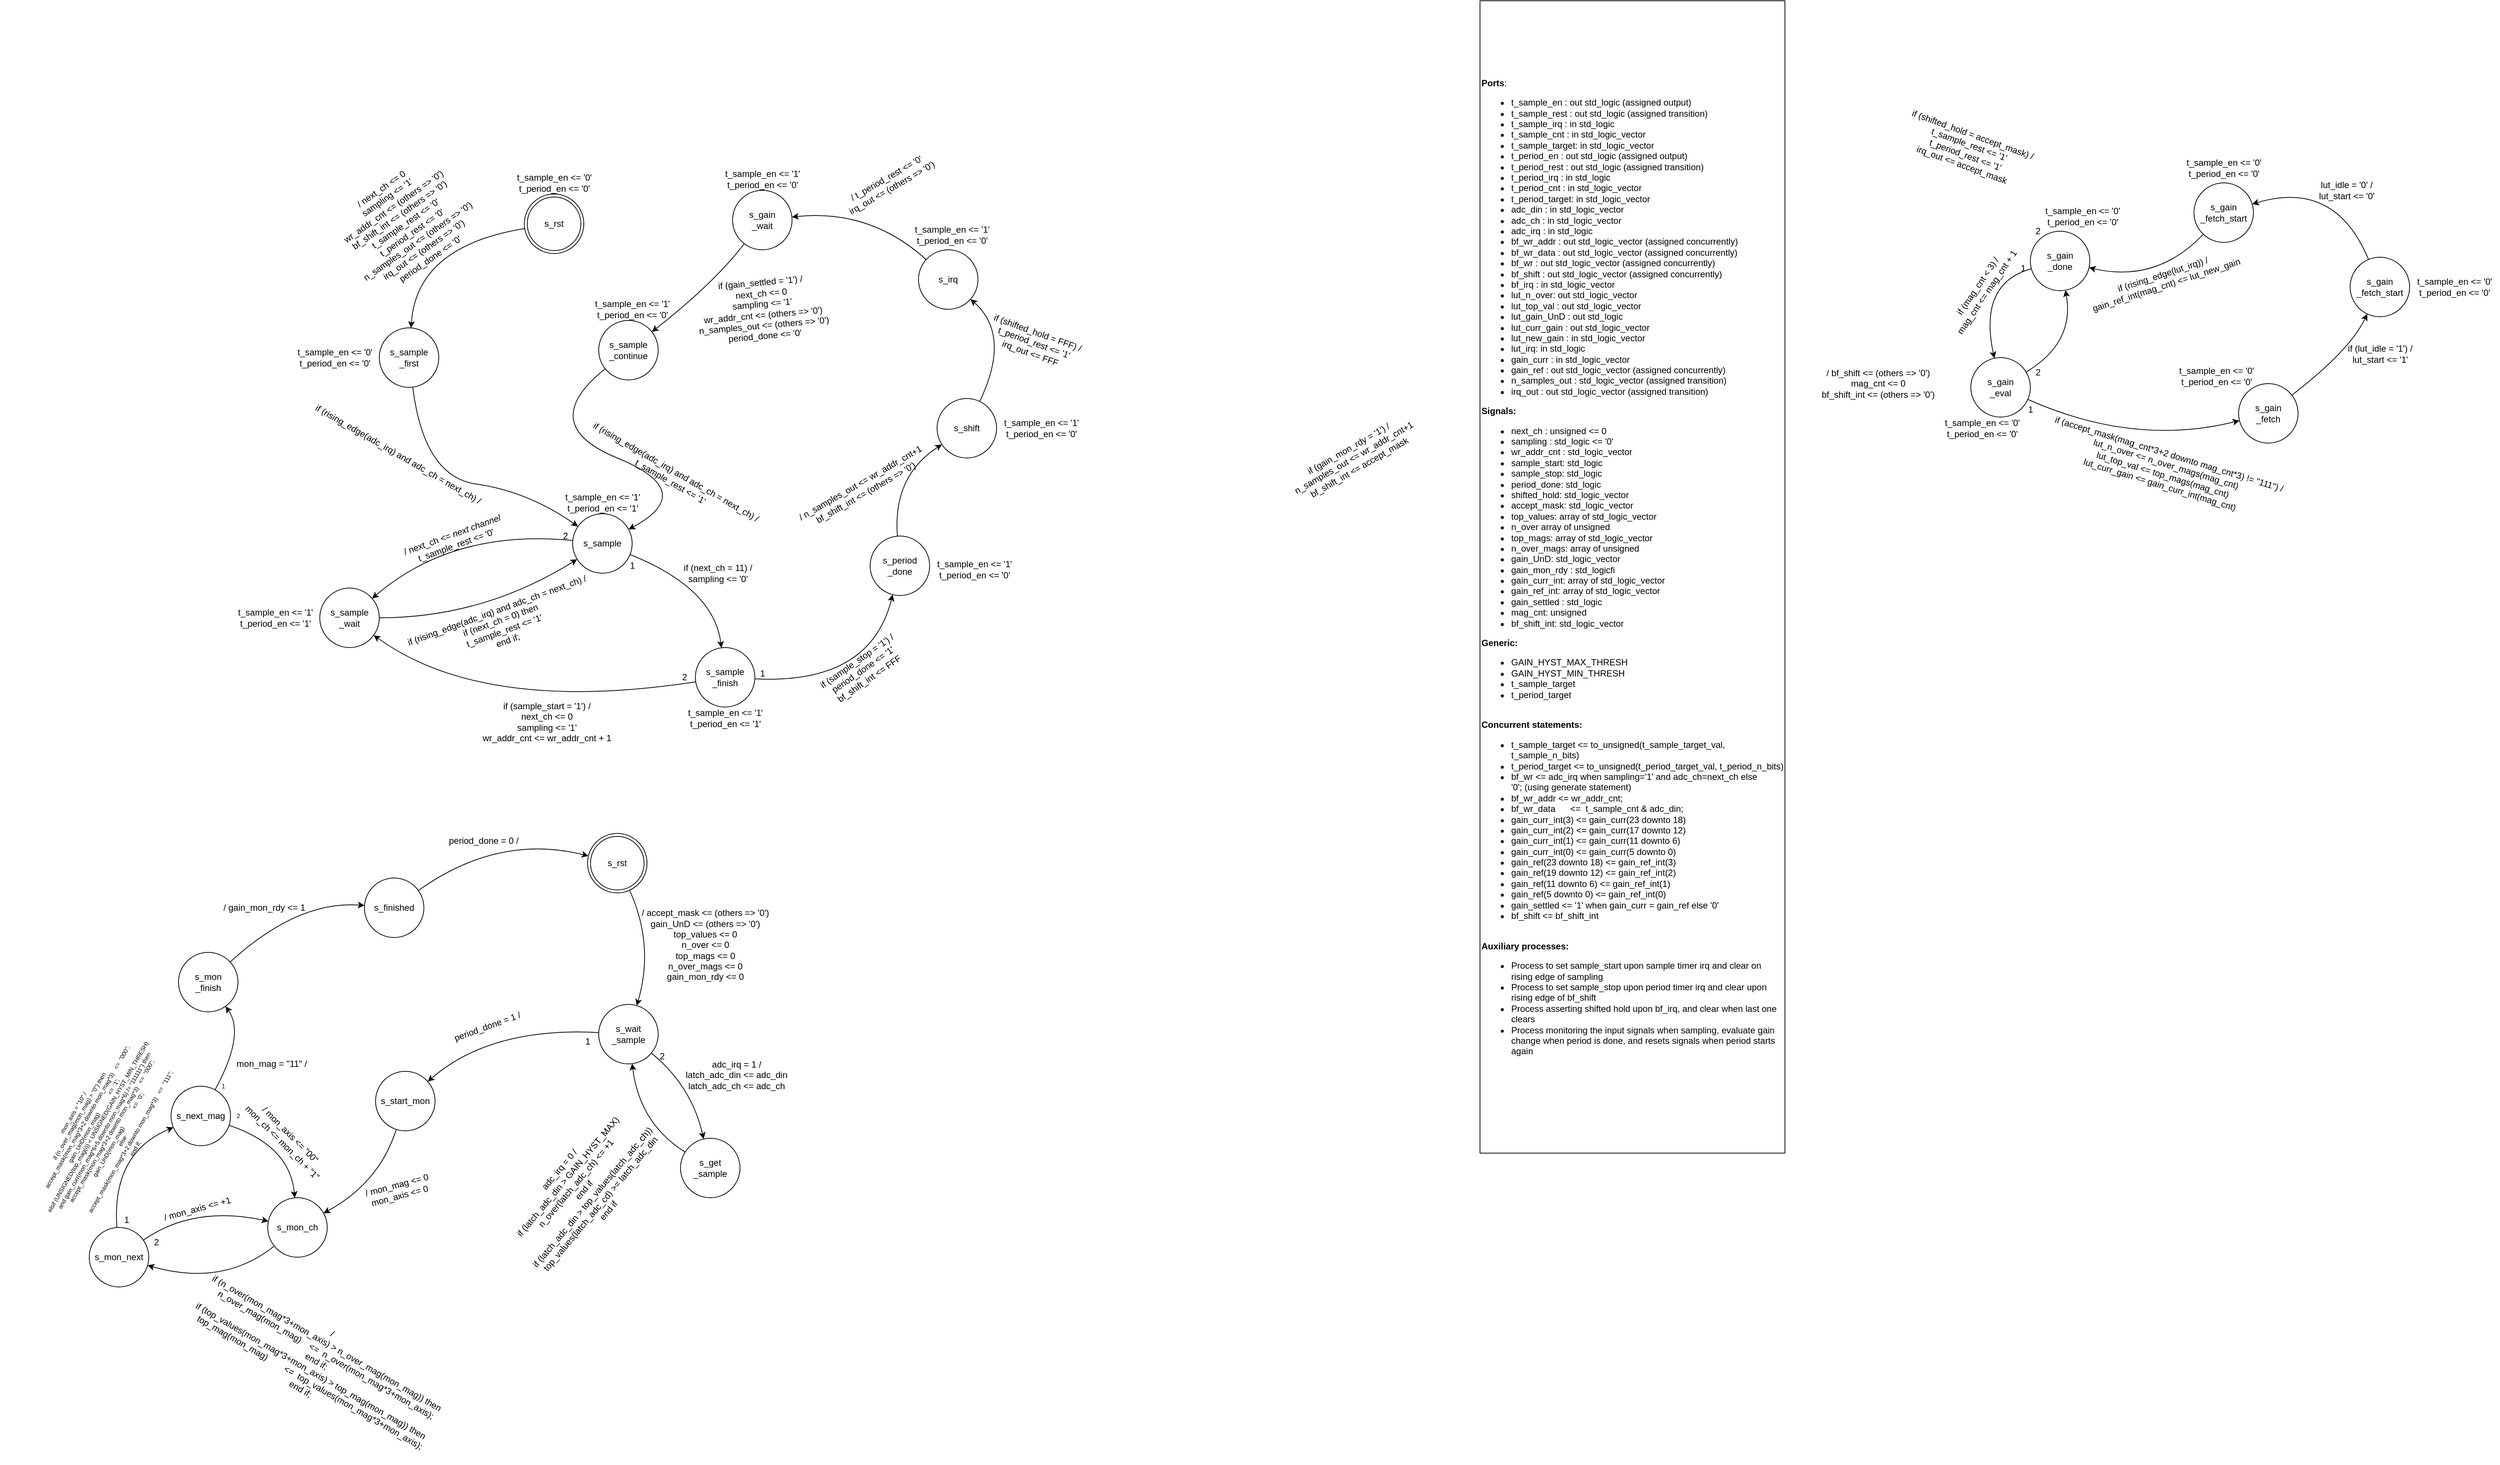 <mxfile version="16.5.6" type="github">
  <diagram id="vcOmwt670LHLFmOHfxU6" name="Page-1">
    <mxGraphModel dx="2272" dy="1893" grid="1" gridSize="10" guides="1" tooltips="1" connect="1" arrows="1" fold="1" page="1" pageScale="1" pageWidth="850" pageHeight="1100" math="0" shadow="0">
      <root>
        <mxCell id="0" />
        <mxCell id="1" parent="0" />
        <mxCell id="8YBCCptctLdzBx9tajcS-1" value="s_rst" style="ellipse;shape=doubleEllipse;whiteSpace=wrap;html=1;aspect=fixed;" parent="1" vertex="1">
          <mxGeometry x="345" y="50" width="80" height="80" as="geometry" />
        </mxCell>
        <mxCell id="8YBCCptctLdzBx9tajcS-2" value="&lt;div&gt;&lt;b&gt;Ports&lt;/b&gt;:&lt;/div&gt;&lt;div&gt;&lt;ul&gt;&lt;li&gt;t_sample_en : out std_logic (assigned output)&lt;br&gt;&lt;/li&gt;&lt;li&gt;t_sample_rest : out std_logic (assigned transition)&lt;br&gt;&lt;/li&gt;&lt;li&gt;t_sample_irq : in std_logic&lt;/li&gt;&lt;li&gt;t_sample_cnt : in std_logic_vector&lt;/li&gt;&lt;li&gt;t_sample_target: in std_logic_vector&lt;br&gt;&lt;/li&gt;&lt;li&gt;t_period_en : out std_logic (assigned output)&lt;br&gt;&lt;/li&gt;&lt;li&gt;t_period_rest : out std_logic (assigned transition)&lt;br&gt;&lt;/li&gt;&lt;li&gt;t_period_irq : in std_logic&lt;/li&gt;&lt;li&gt;t_period_cnt : in std_logic_vector&lt;/li&gt;&lt;li&gt;t_period_target: in std_logic_vector&lt;br&gt;&lt;/li&gt;&lt;li&gt;adc_din : in std_logic_vector&lt;/li&gt;&lt;li&gt;adc_ch : in std_logic_vector&lt;/li&gt;&lt;li&gt;adc_irq : in std_logic&lt;/li&gt;&lt;li&gt;bf_wr_addr : out std_logic_vector (assigned concurrently)&lt;br&gt;&lt;/li&gt;&lt;li&gt;bf_wr_data : out std_logic_vector (assigned concurrently)&lt;/li&gt;&lt;li&gt;bf_wr : out std_logic_vector (assigned concurrently)&lt;/li&gt;&lt;li&gt;bf_shift : out std_logic_vector (assigned concurrently)&lt;br&gt;&lt;/li&gt;&lt;li&gt;bf_irq : in std_logic_vector&lt;/li&gt;&lt;li&gt;lut_n_over: out std_logic_vector&lt;/li&gt;&lt;li&gt;lut_top_val : out std_logic_vector&lt;/li&gt;&lt;li&gt;lut_gain_UnD : out std_logic&lt;/li&gt;&lt;li&gt;lut_curr_gain : out std_logic_vector&lt;/li&gt;&lt;li&gt;lut_new_gain : in std_logic_vector&lt;/li&gt;&lt;li&gt;lut_irq: in std_logic&lt;br&gt;&lt;/li&gt;&lt;li&gt;gain_curr : in std_logic_vector&lt;/li&gt;&lt;li&gt;gain_ref : out std_logic_vector (assigned concurrently)&lt;br&gt;&lt;/li&gt;&lt;li&gt;n_samples_out : std_logic_vector (assigned transition)&lt;/li&gt;&lt;li&gt;irq_out : out std_logic_vector (assigned transition)&lt;/li&gt;&lt;/ul&gt;&lt;div&gt;&lt;b&gt;Signals:&lt;/b&gt;&lt;/div&gt;&lt;div&gt;&lt;ul&gt;&lt;li&gt;next_ch : unsigned &amp;lt;= 0&lt;/li&gt;&lt;li&gt;sampling : std_logic &amp;lt;= &#39;0&#39;&lt;/li&gt;&lt;li&gt;wr_addr_cnt : std_logic_vector&lt;/li&gt;&lt;li&gt;sample_start: std_logic&lt;/li&gt;&lt;li&gt;sample_stop: std_logic&lt;/li&gt;&lt;li&gt;period_done: std_logic&lt;br&gt;&lt;/li&gt;&lt;li&gt;shifted_hold: std_logic_vector&lt;/li&gt;&lt;li&gt;accept_mask: std_logic_vector&lt;/li&gt;&lt;li&gt;top_values: array of std_logic_vector&lt;/li&gt;&lt;li&gt;n_over array of unsigned&lt;/li&gt;&lt;li&gt;top_mags: array of std_logic_vector&lt;/li&gt;&lt;li&gt;n_over_mags: array of unsigned&lt;/li&gt;&lt;li&gt;gain_UnD: std_logic_vector&lt;/li&gt;&lt;li&gt;gain_mon_rdy : std_logicfi&lt;br&gt;&lt;/li&gt;&lt;li&gt;gain_curr_int: array of std_logic_vector&lt;br&gt;&lt;/li&gt;&lt;li&gt;gain_ref_int: array of std_logic_vector&lt;/li&gt;&lt;li&gt;gain_settled : std_logic&lt;/li&gt;&lt;li&gt;mag_cnt: unsigned&lt;/li&gt;&lt;li&gt;bf_shift_int: std_logic_vector&lt;br&gt;&lt;/li&gt;&lt;/ul&gt;&lt;div&gt;&lt;b&gt;Generic:&lt;/b&gt;&lt;/div&gt;&lt;div&gt;&lt;ul&gt;&lt;li&gt;GAIN_HYST_MAX_THRESH&lt;/li&gt;&lt;li&gt;GAIN_HYST_MIN_THRESH&lt;/li&gt;&lt;li&gt;t_sample_target&lt;/li&gt;&lt;li&gt;t_period_target&lt;br&gt;&lt;/li&gt;&lt;/ul&gt;&lt;/div&gt;&lt;/div&gt;&lt;div&gt;&lt;br&gt;&lt;/div&gt;&lt;div&gt;&lt;b&gt;Concurrent statements:&lt;/b&gt;&lt;/div&gt;&lt;div&gt;&lt;ul&gt;&lt;li&gt;t_sample_target &amp;lt;= to_unsigned(t_sample_target_val, t_sample_n_bits)&lt;/li&gt;&lt;li&gt;t_period_target &amp;lt;= to_unsigned(t_period_target_val, t_period_n_bits)&lt;br&gt;&lt;/li&gt;&lt;li&gt;bf_wr &amp;lt;= &lt;span&gt; &lt;/span&gt;adc_irq when sampling=&#39;1&#39; and adc_ch=next_ch else&lt;br&gt;&lt;span&gt; &lt;/span&gt;&lt;span&gt; &lt;/span&gt;&lt;span&gt; &lt;/span&gt;&lt;span&gt; &lt;/span&gt;&#39;0&#39;; (using generate statement)&lt;br&gt;&lt;/li&gt;&lt;li&gt;bf_wr_addr &amp;lt;= wr_addr_cnt;&lt;/li&gt;&lt;li&gt;bf_wr_data&amp;nbsp;&amp;nbsp;&amp;nbsp;&amp;nbsp;&amp;nbsp; &amp;lt;=&amp;nbsp; t_sample_cnt &amp;amp; adc_din;&lt;/li&gt;&lt;li&gt;gain_curr_int(3) &amp;lt;= gain_curr(23 downto 18)&lt;/li&gt;&lt;li&gt;gain_curr_int(2) &amp;lt;= gain_curr(17 downto 12)&lt;/li&gt;&lt;li&gt;gain_curr_int(1) &amp;lt;= gain_curr(11 downto 6)&lt;/li&gt;&lt;li&gt;gain_curr_int(0) &amp;lt;= gain_curr(5 downto 0)&lt;br&gt;&lt;/li&gt;&lt;li&gt;gain_ref(23 downto 18) &amp;lt;= gain_ref_int(3)&lt;/li&gt;&lt;li&gt;gain_ref(19 downto 12) &amp;lt;= gain_ref_int(2)&lt;/li&gt;&lt;li&gt;gain_ref(11 downto 6) &amp;lt;= gain_ref_int(1)&lt;/li&gt;&lt;li&gt;gain_ref(5 downto 0) &amp;lt;= gain_ref_int(0)&lt;/li&gt;&lt;li&gt;gain_settled &amp;lt;= &#39;1&#39; when gain_curr = gain_ref else &#39;0&#39;&lt;/li&gt;&lt;li&gt;bf_shift &amp;lt;= bf_shift_int&lt;br&gt;&lt;/li&gt;&lt;/ul&gt;&lt;/div&gt;&lt;div&gt;&lt;br&gt;&lt;/div&gt;&lt;div&gt;&lt;b&gt;Auxiliary processes:&lt;/b&gt;&lt;/div&gt;&lt;div&gt;&lt;ul&gt;&lt;li&gt;Process to set sample_start upon sample timer irq and clear on rising edge of sampling&lt;br&gt;&lt;/li&gt;&lt;li&gt;Process to set sample_stop upon period timer irq and clear upon rising edge of bf_shift&lt;/li&gt;&lt;li&gt;Process asserting shifted hold upon bf_irq, and clear when last one clears&lt;/li&gt;&lt;li&gt;Process monitoring the input signals when sampling, evaluate gain change when period is done, and resets signals when period starts again&lt;br&gt;&lt;/li&gt;&lt;/ul&gt;&lt;/div&gt;&lt;div&gt;&lt;br&gt;&lt;/div&gt;&lt;/div&gt;" style="rounded=0;whiteSpace=wrap;html=1;align=left;" parent="1" vertex="1">
          <mxGeometry x="1630" y="-210" width="410" height="1550" as="geometry" />
        </mxCell>
        <mxCell id="8YBCCptctLdzBx9tajcS-3" value="&lt;div&gt;s_sample&lt;/div&gt;&lt;div&gt;_first&lt;/div&gt;" style="ellipse;whiteSpace=wrap;html=1;aspect=fixed;" parent="1" vertex="1">
          <mxGeometry x="150" y="230" width="80" height="80" as="geometry" />
        </mxCell>
        <mxCell id="8YBCCptctLdzBx9tajcS-6" value="" style="curved=1;endArrow=classic;html=1;rounded=0;" parent="1" source="8YBCCptctLdzBx9tajcS-1" target="8YBCCptctLdzBx9tajcS-3" edge="1">
          <mxGeometry width="50" height="50" relative="1" as="geometry">
            <mxPoint x="90" y="220" as="sourcePoint" />
            <mxPoint x="140" y="170" as="targetPoint" />
            <Array as="points">
              <mxPoint x="200" y="120" />
            </Array>
          </mxGeometry>
        </mxCell>
        <mxCell id="8YBCCptctLdzBx9tajcS-7" value="&lt;div&gt;/ next_ch &amp;lt;= 0&lt;/div&gt;&lt;div&gt;sampling &amp;lt;= &#39;1&#39;&lt;/div&gt;&lt;div&gt;wr_addr_cnt &amp;lt;= (others =&amp;gt; &#39;0&#39;)&lt;br&gt;&lt;/div&gt;&lt;div&gt;&lt;div&gt;bf_shift_int &amp;lt;= (others =&amp;gt; &#39;0&#39;)&lt;br&gt;&lt;/div&gt;&lt;/div&gt;&lt;div&gt;t_sample_rest &amp;lt;= &#39;0&#39;&lt;/div&gt;&lt;div&gt;t_period_rest &amp;lt;= &#39;0&#39;&lt;br&gt;&lt;/div&gt;&lt;div&gt;n_samples_out &amp;lt;= (others =&amp;gt; &#39;0&#39;)&lt;br&gt;&lt;/div&gt;&lt;div&gt;irq_out &amp;lt;= (others =&amp;gt; &#39;0&#39;)&lt;/div&gt;&lt;div&gt;period_done &amp;lt;= &#39;0&#39;&lt;br&gt;&lt;/div&gt;" style="text;html=1;align=center;verticalAlign=middle;resizable=0;points=[];autosize=1;strokeColor=none;fillColor=none;rotation=-35;" parent="1" vertex="1">
          <mxGeometry x="90" y="25" width="190" height="130" as="geometry" />
        </mxCell>
        <mxCell id="8YBCCptctLdzBx9tajcS-8" value="s_sample" style="ellipse;whiteSpace=wrap;html=1;aspect=fixed;" parent="1" vertex="1">
          <mxGeometry x="410" y="480" width="80" height="80" as="geometry" />
        </mxCell>
        <mxCell id="8YBCCptctLdzBx9tajcS-9" value="&lt;div&gt;t_sample_en &amp;lt;= &#39;0&#39;&lt;/div&gt;&lt;div&gt;t_period_en &amp;lt;= &#39;0&#39;&lt;/div&gt;" style="text;html=1;align=center;verticalAlign=middle;resizable=0;points=[];autosize=1;strokeColor=none;fillColor=none;" parent="1" vertex="1">
          <mxGeometry x="325" y="20" width="120" height="30" as="geometry" />
        </mxCell>
        <mxCell id="8YBCCptctLdzBx9tajcS-10" value="t_sample_en &amp;lt;= &#39;0&#39;&lt;div&gt;t_period_en &amp;lt;= &#39;0&#39;&lt;/div&gt;" style="text;html=1;align=center;verticalAlign=middle;resizable=0;points=[];autosize=1;strokeColor=none;fillColor=none;" parent="1" vertex="1">
          <mxGeometry x="30" y="255" width="120" height="30" as="geometry" />
        </mxCell>
        <mxCell id="8YBCCptctLdzBx9tajcS-11" value="" style="curved=1;endArrow=classic;html=1;rounded=0;" parent="1" source="8YBCCptctLdzBx9tajcS-3" target="8YBCCptctLdzBx9tajcS-8" edge="1">
          <mxGeometry width="50" height="50" relative="1" as="geometry">
            <mxPoint x="210" y="410" as="sourcePoint" />
            <mxPoint x="260" y="360" as="targetPoint" />
            <Array as="points">
              <mxPoint x="210" y="430" />
              <mxPoint x="350" y="450" />
            </Array>
          </mxGeometry>
        </mxCell>
        <mxCell id="8YBCCptctLdzBx9tajcS-13" value="&lt;div&gt;if (rising_edge(adc_irq) and adc_ch = next_ch) /&lt;/div&gt;" style="text;html=1;align=center;verticalAlign=middle;resizable=0;points=[];autosize=1;strokeColor=none;fillColor=none;rotation=30;" parent="1" vertex="1">
          <mxGeometry x="40" y="390" width="270" height="20" as="geometry" />
        </mxCell>
        <mxCell id="8YBCCptctLdzBx9tajcS-14" value="&lt;div&gt;s_sample&lt;/div&gt;&lt;div&gt;_wait&lt;/div&gt;" style="ellipse;whiteSpace=wrap;html=1;aspect=fixed;" parent="1" vertex="1">
          <mxGeometry x="70" y="580" width="80" height="80" as="geometry" />
        </mxCell>
        <mxCell id="8YBCCptctLdzBx9tajcS-15" value="" style="curved=1;endArrow=classic;html=1;rounded=0;" parent="1" source="8YBCCptctLdzBx9tajcS-8" target="8YBCCptctLdzBx9tajcS-14" edge="1">
          <mxGeometry width="50" height="50" relative="1" as="geometry">
            <mxPoint x="260" y="600" as="sourcePoint" />
            <mxPoint x="310" y="550" as="targetPoint" />
            <Array as="points">
              <mxPoint x="250" y="500" />
            </Array>
          </mxGeometry>
        </mxCell>
        <mxCell id="8YBCCptctLdzBx9tajcS-17" value="&lt;div&gt;/ next_ch &amp;lt;= &lt;i&gt;next channel&lt;/i&gt;&lt;br&gt;&lt;/div&gt;&lt;div&gt;t_sample_rest &amp;lt;= &#39;0&#39;&lt;br&gt;&lt;/div&gt;" style="text;html=1;align=center;verticalAlign=middle;resizable=0;points=[];autosize=1;strokeColor=none;fillColor=none;rotation=-20;" parent="1" vertex="1">
          <mxGeometry x="175" y="500" width="150" height="30" as="geometry" />
        </mxCell>
        <mxCell id="8YBCCptctLdzBx9tajcS-18" value="&lt;div&gt;s_sample&lt;/div&gt;&lt;div&gt;_finish&lt;/div&gt;" style="ellipse;whiteSpace=wrap;html=1;aspect=fixed;" parent="1" vertex="1">
          <mxGeometry x="575" y="660" width="80" height="80" as="geometry" />
        </mxCell>
        <mxCell id="8YBCCptctLdzBx9tajcS-20" value="" style="curved=1;endArrow=classic;html=1;rounded=0;" parent="1" source="8YBCCptctLdzBx9tajcS-8" target="8YBCCptctLdzBx9tajcS-18" edge="1">
          <mxGeometry width="50" height="50" relative="1" as="geometry">
            <mxPoint x="260" y="600" as="sourcePoint" />
            <mxPoint x="310" y="550" as="targetPoint" />
            <Array as="points">
              <mxPoint x="600" y="580" />
            </Array>
          </mxGeometry>
        </mxCell>
        <mxCell id="8YBCCptctLdzBx9tajcS-21" value="1" style="text;html=1;align=center;verticalAlign=middle;resizable=0;points=[];autosize=1;strokeColor=none;fillColor=none;" parent="1" vertex="1">
          <mxGeometry x="480" y="540" width="20" height="20" as="geometry" />
        </mxCell>
        <mxCell id="8YBCCptctLdzBx9tajcS-22" value="&lt;div&gt;if (next_ch = 11) /&lt;/div&gt;&lt;div&gt;sampling &amp;lt;= &#39;0&#39;&lt;/div&gt;" style="text;html=1;align=center;verticalAlign=middle;resizable=0;points=[];autosize=1;strokeColor=none;fillColor=none;" parent="1" vertex="1">
          <mxGeometry x="550" y="545" width="110" height="30" as="geometry" />
        </mxCell>
        <mxCell id="8YBCCptctLdzBx9tajcS-23" value="t_sample_en &amp;lt;= &#39;1&#39;&lt;div&gt;t_period_en &amp;lt;= &#39;1&#39;&lt;/div&gt;" style="text;html=1;align=center;verticalAlign=middle;resizable=0;points=[];autosize=1;strokeColor=none;fillColor=none;" parent="1" vertex="1">
          <mxGeometry x="-50" y="605" width="120" height="30" as="geometry" />
        </mxCell>
        <mxCell id="8YBCCptctLdzBx9tajcS-25" value="" style="curved=1;endArrow=classic;html=1;rounded=0;" parent="1" source="8YBCCptctLdzBx9tajcS-14" target="8YBCCptctLdzBx9tajcS-8" edge="1">
          <mxGeometry width="50" height="50" relative="1" as="geometry">
            <mxPoint x="250" y="660" as="sourcePoint" />
            <mxPoint x="300" y="610" as="targetPoint" />
            <Array as="points">
              <mxPoint x="290" y="620" />
            </Array>
          </mxGeometry>
        </mxCell>
        <mxCell id="8YBCCptctLdzBx9tajcS-26" value="&lt;div&gt;if (rising_edge(adc_irq) and adc_ch = next_ch) /&lt;/div&gt;&lt;div&gt;if (next_ch = 0) then&lt;/div&gt;&lt;div&gt;t_sample_rest &amp;lt;= &#39;1&#39;&lt;/div&gt;&lt;div&gt;end if;&lt;br&gt;&lt;/div&gt;" style="text;html=1;align=center;verticalAlign=middle;resizable=0;points=[];autosize=1;strokeColor=none;fillColor=none;rotation=-20;" parent="1" vertex="1">
          <mxGeometry x="180" y="600" width="270" height="60" as="geometry" />
        </mxCell>
        <mxCell id="8YBCCptctLdzBx9tajcS-27" value="t_sample_en &amp;lt;= &#39;1&#39;&lt;div&gt;t_period_en &amp;lt;= &#39;1&#39;&lt;/div&gt;" style="text;html=1;align=center;verticalAlign=middle;resizable=0;points=[];autosize=1;strokeColor=none;fillColor=none;" parent="1" vertex="1">
          <mxGeometry x="390" y="450" width="120" height="30" as="geometry" />
        </mxCell>
        <mxCell id="8YBCCptctLdzBx9tajcS-28" value="" style="curved=1;endArrow=classic;html=1;rounded=0;" parent="1" source="8YBCCptctLdzBx9tajcS-18" target="8YBCCptctLdzBx9tajcS-14" edge="1">
          <mxGeometry width="50" height="50" relative="1" as="geometry">
            <mxPoint x="270" y="750" as="sourcePoint" />
            <mxPoint x="320" y="700" as="targetPoint" />
            <Array as="points">
              <mxPoint x="290" y="750" />
            </Array>
          </mxGeometry>
        </mxCell>
        <mxCell id="8YBCCptctLdzBx9tajcS-29" value="&lt;div&gt;if (sample_start = &#39;1&#39;) /&lt;/div&gt;&lt;div&gt;next_ch &amp;lt;= 0&lt;/div&gt;&lt;div&gt;sampling &amp;lt;= &#39;1&#39;&lt;br&gt;&lt;/div&gt;wr_addr_cnt &amp;lt;= wr_addr_cnt + 1" style="text;html=1;align=center;verticalAlign=middle;resizable=0;points=[];autosize=1;strokeColor=none;fillColor=none;" parent="1" vertex="1">
          <mxGeometry x="280" y="730" width="190" height="60" as="geometry" />
        </mxCell>
        <mxCell id="8YBCCptctLdzBx9tajcS-30" value="t_sample_en &amp;lt;= &#39;1&#39;&lt;div&gt;t_period_en &amp;lt;= &#39;1&#39;&lt;/div&gt;" style="text;html=1;align=center;verticalAlign=middle;resizable=0;points=[];autosize=1;strokeColor=none;fillColor=none;" parent="1" vertex="1">
          <mxGeometry x="555" y="740" width="120" height="30" as="geometry" />
        </mxCell>
        <mxCell id="8YBCCptctLdzBx9tajcS-31" value="2" style="text;html=1;align=center;verticalAlign=middle;resizable=0;points=[];autosize=1;strokeColor=none;fillColor=none;" parent="1" vertex="1">
          <mxGeometry x="550" y="690" width="20" height="20" as="geometry" />
        </mxCell>
        <mxCell id="8YBCCptctLdzBx9tajcS-32" value="s_shift" style="ellipse;whiteSpace=wrap;html=1;aspect=fixed;" parent="1" vertex="1">
          <mxGeometry x="900" y="325" width="80" height="80" as="geometry" />
        </mxCell>
        <mxCell id="8YBCCptctLdzBx9tajcS-33" value="" style="curved=1;endArrow=classic;html=1;rounded=0;" parent="1" source="yGk2pAN8WluMj7sl2VAn-2" target="8YBCCptctLdzBx9tajcS-32" edge="1">
          <mxGeometry width="50" height="50" relative="1" as="geometry">
            <mxPoint x="1000" y="380" as="sourcePoint" />
            <mxPoint x="320" y="700" as="targetPoint" />
            <Array as="points">
              <mxPoint x="840" y="430" />
            </Array>
          </mxGeometry>
        </mxCell>
        <mxCell id="8YBCCptctLdzBx9tajcS-34" value="/ n_samples_out &amp;lt;= wr_addr_cnt+1&lt;br&gt;bf_shift_int &amp;lt;= (others =&amp;gt; &#39;0&#39;)" style="text;html=1;align=center;verticalAlign=middle;resizable=0;points=[];autosize=1;strokeColor=none;fillColor=none;rotation=-30;" parent="1" vertex="1">
          <mxGeometry x="700" y="430" width="200" height="30" as="geometry" />
        </mxCell>
        <mxCell id="8YBCCptctLdzBx9tajcS-35" value="" style="curved=1;endArrow=classic;html=1;rounded=0;" parent="1" source="8YBCCptctLdzBx9tajcS-32" target="8YBCCptctLdzBx9tajcS-40" edge="1">
          <mxGeometry width="50" height="50" relative="1" as="geometry">
            <mxPoint x="410" y="540" as="sourcePoint" />
            <mxPoint x="900" y="370" as="targetPoint" />
            <Array as="points">
              <mxPoint x="1000" y="240" />
            </Array>
          </mxGeometry>
        </mxCell>
        <mxCell id="8YBCCptctLdzBx9tajcS-36" value="1" style="text;html=1;align=center;verticalAlign=middle;resizable=0;points=[];autosize=1;strokeColor=none;fillColor=none;" parent="1" vertex="1">
          <mxGeometry x="655" y="685" width="20" height="20" as="geometry" />
        </mxCell>
        <mxCell id="8YBCCptctLdzBx9tajcS-40" value="s_irq" style="ellipse;whiteSpace=wrap;html=1;aspect=fixed;" parent="1" vertex="1">
          <mxGeometry x="875" y="125" width="80" height="80" as="geometry" />
        </mxCell>
        <mxCell id="8YBCCptctLdzBx9tajcS-41" value="&lt;div&gt;if (shifted_hold = accept_mask) / &lt;br&gt;&lt;/div&gt;&lt;div&gt;t_sample_rest &amp;lt;= &#39;1&#39;&lt;/div&gt;&lt;div&gt;t_period_rest &amp;lt;= &#39;1&#39;&lt;/div&gt;&lt;div&gt;irq_out &amp;lt;= accept_mask&lt;br&gt;&lt;/div&gt;" style="text;html=1;align=center;verticalAlign=middle;resizable=0;points=[];autosize=1;strokeColor=none;fillColor=none;rotation=20;" parent="1" vertex="1">
          <mxGeometry x="2190" y="-40" width="190" height="60" as="geometry" />
        </mxCell>
        <mxCell id="8YBCCptctLdzBx9tajcS-44" value="&amp;nbsp;" style="text;html=1;align=center;verticalAlign=middle;resizable=0;points=[];autosize=1;strokeColor=none;fillColor=none;" parent="1" vertex="1">
          <mxGeometry x="2310" y="130" width="20" height="20" as="geometry" />
        </mxCell>
        <mxCell id="8YBCCptctLdzBx9tajcS-45" value="2" style="text;html=1;align=center;verticalAlign=middle;resizable=0;points=[];autosize=1;strokeColor=none;fillColor=none;" parent="1" vertex="1">
          <mxGeometry x="390" y="500" width="20" height="20" as="geometry" />
        </mxCell>
        <mxCell id="8YBCCptctLdzBx9tajcS-46" value="" style="curved=1;endArrow=classic;html=1;rounded=0;" parent="1" source="8YBCCptctLdzBx9tajcS-40" target="yGk2pAN8WluMj7sl2VAn-23" edge="1">
          <mxGeometry width="50" height="50" relative="1" as="geometry">
            <mxPoint x="330" y="360" as="sourcePoint" />
            <mxPoint x="790" y="200" as="targetPoint" />
            <Array as="points">
              <mxPoint x="810" y="70" />
            </Array>
          </mxGeometry>
        </mxCell>
        <mxCell id="8YBCCptctLdzBx9tajcS-47" value="&lt;div&gt;if (gain_settled = &#39;1&#39;) / &lt;br&gt;&lt;/div&gt;&lt;div&gt;next_ch &amp;lt;= 0&lt;/div&gt;&lt;div&gt;sampling &amp;lt;= &#39;1&#39;&lt;/div&gt;&lt;div&gt;wr_addr_cnt &amp;lt;= (others =&amp;gt; &#39;0&#39;)&lt;/div&gt;&lt;div&gt;n_samples_out &amp;lt;= (others =&amp;gt; &#39;0&#39;)&lt;br&gt;&lt;/div&gt;&lt;div&gt;period_done &amp;lt;= &#39;0&#39;&lt;/div&gt;" style="text;html=1;align=center;verticalAlign=middle;resizable=0;points=[];autosize=1;strokeColor=none;fillColor=none;rotation=-5;" parent="1" vertex="1">
          <mxGeometry x="570" y="160" width="190" height="90" as="geometry" />
        </mxCell>
        <mxCell id="8YBCCptctLdzBx9tajcS-48" value="t_sample_en &amp;lt;= &#39;1&#39;&lt;div&gt;t_period_en &amp;lt;= &#39;0&#39;&lt;/div&gt;" style="text;html=1;align=center;verticalAlign=middle;resizable=0;points=[];autosize=1;strokeColor=none;fillColor=none;" parent="1" vertex="1">
          <mxGeometry x="860" y="90" width="120" height="30" as="geometry" />
        </mxCell>
        <mxCell id="8YBCCptctLdzBx9tajcS-49" value="t_sample_en &amp;lt;= &#39;1&#39;&lt;div&gt;t_period_en &amp;lt;= &#39;0&#39;&lt;/div&gt;" style="text;html=1;align=center;verticalAlign=middle;resizable=0;points=[];autosize=1;strokeColor=none;fillColor=none;" parent="1" vertex="1">
          <mxGeometry x="890" y="540" width="120" height="30" as="geometry" />
        </mxCell>
        <mxCell id="yGk2pAN8WluMj7sl2VAn-2" value="&lt;div&gt;s_period&lt;/div&gt;&lt;div&gt;_done&lt;br&gt;&lt;/div&gt;" style="ellipse;whiteSpace=wrap;html=1;aspect=fixed;" parent="1" vertex="1">
          <mxGeometry x="810" y="510" width="80" height="80" as="geometry" />
        </mxCell>
        <mxCell id="yGk2pAN8WluMj7sl2VAn-3" value="" style="curved=1;endArrow=classic;html=1;rounded=0;" parent="1" source="8YBCCptctLdzBx9tajcS-18" target="yGk2pAN8WluMj7sl2VAn-2" edge="1">
          <mxGeometry width="50" height="50" relative="1" as="geometry">
            <mxPoint x="810" y="700" as="sourcePoint" />
            <mxPoint x="860" y="650" as="targetPoint" />
            <Array as="points">
              <mxPoint x="810" y="710" />
            </Array>
          </mxGeometry>
        </mxCell>
        <mxCell id="yGk2pAN8WluMj7sl2VAn-4" value="&lt;div&gt;if (sample_stop = &#39;1&#39;) /&lt;/div&gt;&lt;div&gt;period_done &amp;lt;= &#39;1&#39;&lt;/div&gt;&lt;div&gt;bf_shift_int &amp;lt;= FFF&lt;/div&gt;" style="text;html=1;align=center;verticalAlign=middle;resizable=0;points=[];autosize=1;strokeColor=none;fillColor=none;rotation=-35;" parent="1" vertex="1">
          <mxGeometry x="735" y="665" width="130" height="50" as="geometry" />
        </mxCell>
        <mxCell id="yGk2pAN8WluMj7sl2VAn-5" value="t_sample_en &amp;lt;= &#39;1&#39;&lt;div&gt;t_period_en &amp;lt;= &#39;0&#39;&lt;/div&gt;" style="text;html=1;align=center;verticalAlign=middle;resizable=0;points=[];autosize=1;strokeColor=none;fillColor=none;" parent="1" vertex="1">
          <mxGeometry x="980" y="350" width="120" height="30" as="geometry" />
        </mxCell>
        <mxCell id="yGk2pAN8WluMj7sl2VAn-6" value="&lt;div&gt;s_gain&lt;/div&gt;&lt;div&gt;_eval&lt;br&gt;&lt;/div&gt;" style="ellipse;whiteSpace=wrap;html=1;aspect=fixed;" parent="1" vertex="1">
          <mxGeometry x="2290" y="270" width="80" height="80" as="geometry" />
        </mxCell>
        <mxCell id="yGk2pAN8WluMj7sl2VAn-7" value="&lt;div&gt;s_gain&lt;/div&gt;&lt;div&gt;_fetch&lt;br&gt;&lt;/div&gt;" style="ellipse;whiteSpace=wrap;html=1;aspect=fixed;" parent="1" vertex="1">
          <mxGeometry x="2650" y="305" width="80" height="80" as="geometry" />
        </mxCell>
        <mxCell id="yGk2pAN8WluMj7sl2VAn-8" value="" style="curved=1;endArrow=classic;html=1;rounded=0;" parent="1" source="yGk2pAN8WluMj7sl2VAn-6" target="yGk2pAN8WluMj7sl2VAn-7" edge="1">
          <mxGeometry width="50" height="50" relative="1" as="geometry">
            <mxPoint x="2520" y="380" as="sourcePoint" />
            <mxPoint x="2570" y="330" as="targetPoint" />
            <Array as="points">
              <mxPoint x="2510" y="390" />
            </Array>
          </mxGeometry>
        </mxCell>
        <mxCell id="yGk2pAN8WluMj7sl2VAn-9" value="&lt;div&gt;if (accept_mask(mag_cnt*3+2 downto mag_cnt*3) != &quot;111&quot;) /&lt;/div&gt;&lt;div&gt;lut_n_over &amp;lt;= n_over_mags(mag_cnt)&lt;/div&gt;&lt;div&gt;lut_top_val &amp;lt;= top_mags(mag_cnt)&lt;/div&gt;&lt;div&gt;lut_curr_gain &amp;lt;= gain_curr_int(mag_cnt)&lt;/div&gt;" style="text;html=1;align=center;verticalAlign=middle;resizable=0;points=[];autosize=1;strokeColor=none;fillColor=none;rotation=17.0;" parent="1" vertex="1">
          <mxGeometry x="2380" y="390" width="340" height="60" as="geometry" />
        </mxCell>
        <mxCell id="yGk2pAN8WluMj7sl2VAn-10" value="&lt;div&gt;s_gain&lt;/div&gt;&lt;div&gt;_done&lt;/div&gt;" style="ellipse;whiteSpace=wrap;html=1;aspect=fixed;" parent="1" vertex="1">
          <mxGeometry x="2370" y="100" width="80" height="80" as="geometry" />
        </mxCell>
        <mxCell id="yGk2pAN8WluMj7sl2VAn-11" value="" style="curved=1;endArrow=classic;html=1;rounded=0;" parent="1" source="SsunDbkqlPeY4llJMre3-5" target="yGk2pAN8WluMj7sl2VAn-10" edge="1">
          <mxGeometry width="50" height="50" relative="1" as="geometry">
            <mxPoint x="2490" y="180" as="sourcePoint" />
            <mxPoint x="2530" y="60" as="targetPoint" />
            <Array as="points">
              <mxPoint x="2540" y="170" />
            </Array>
          </mxGeometry>
        </mxCell>
        <mxCell id="yGk2pAN8WluMj7sl2VAn-16" value="&lt;div&gt;if (rising_edge(lut_irq)) /&lt;/div&gt;&lt;div&gt;gain_ref_int(mag_cnt) &amp;lt;= lut_new_gain&lt;br&gt;&lt;/div&gt;" style="text;html=1;align=center;verticalAlign=middle;resizable=0;points=[];autosize=1;strokeColor=none;fillColor=none;rotation=-18;" parent="1" vertex="1">
          <mxGeometry x="2440" y="150" width="220" height="30" as="geometry" />
        </mxCell>
        <mxCell id="yGk2pAN8WluMj7sl2VAn-17" value="" style="curved=1;endArrow=classic;html=1;rounded=0;" parent="1" source="yGk2pAN8WluMj7sl2VAn-10" target="yGk2pAN8WluMj7sl2VAn-6" edge="1">
          <mxGeometry width="50" height="50" relative="1" as="geometry">
            <mxPoint x="2270" y="210" as="sourcePoint" />
            <mxPoint x="2320" y="160" as="targetPoint" />
            <Array as="points">
              <mxPoint x="2300" y="170" />
            </Array>
          </mxGeometry>
        </mxCell>
        <mxCell id="yGk2pAN8WluMj7sl2VAn-18" value="&lt;div&gt;if (mag_cnt &amp;lt; 3) /&lt;/div&gt;&lt;div&gt;mag_cnt &amp;lt;= mag_cnt + 1&lt;br&gt;&lt;/div&gt;" style="text;html=1;align=center;verticalAlign=middle;resizable=0;points=[];autosize=1;strokeColor=none;fillColor=none;rotation=-56;" parent="1" vertex="1">
          <mxGeometry x="2230" y="163" width="150" height="30" as="geometry" />
        </mxCell>
        <mxCell id="yGk2pAN8WluMj7sl2VAn-20" value="" style="curved=1;endArrow=classic;html=1;rounded=0;" parent="1" source="yGk2pAN8WluMj7sl2VAn-6" target="yGk2pAN8WluMj7sl2VAn-10" edge="1">
          <mxGeometry width="50" height="50" relative="1" as="geometry">
            <mxPoint x="2390" y="260" as="sourcePoint" />
            <mxPoint x="2440" y="210" as="targetPoint" />
            <Array as="points">
              <mxPoint x="2430" y="250" />
            </Array>
          </mxGeometry>
        </mxCell>
        <mxCell id="yGk2pAN8WluMj7sl2VAn-21" value="1" style="text;html=1;align=center;verticalAlign=middle;resizable=0;points=[];autosize=1;strokeColor=none;fillColor=none;" parent="1" vertex="1">
          <mxGeometry x="2360" y="330" width="20" height="20" as="geometry" />
        </mxCell>
        <mxCell id="yGk2pAN8WluMj7sl2VAn-22" value="2" style="text;html=1;align=center;verticalAlign=middle;resizable=0;points=[];autosize=1;strokeColor=none;fillColor=none;" parent="1" vertex="1">
          <mxGeometry x="2370" y="280" width="20" height="20" as="geometry" />
        </mxCell>
        <mxCell id="yGk2pAN8WluMj7sl2VAn-23" value="&lt;div&gt;s_gain&lt;/div&gt;&lt;div&gt;_wait&lt;/div&gt;" style="ellipse;whiteSpace=wrap;html=1;aspect=fixed;" parent="1" vertex="1">
          <mxGeometry x="625" y="45" width="80" height="80" as="geometry" />
        </mxCell>
        <mxCell id="yGk2pAN8WluMj7sl2VAn-24" value="/ t_period_rest &amp;lt;= &#39;0&#39;&lt;br&gt;&lt;div&gt;irq_out &amp;lt;= (others =&amp;gt; &#39;0&#39;)&lt;/div&gt;" style="text;html=1;align=center;verticalAlign=middle;resizable=0;points=[];autosize=1;strokeColor=none;fillColor=none;rotation=-30;" parent="1" vertex="1">
          <mxGeometry x="760" y="20" width="150" height="30" as="geometry" />
        </mxCell>
        <mxCell id="yGk2pAN8WluMj7sl2VAn-25" value="" style="curved=1;endArrow=classic;html=1;rounded=0;" parent="1" source="yGk2pAN8WluMj7sl2VAn-23" target="-SvlVW-lZLVL1e7jGKam-1" edge="1">
          <mxGeometry width="50" height="50" relative="1" as="geometry">
            <mxPoint x="260" y="260" as="sourcePoint" />
            <mxPoint x="510" y="370" as="targetPoint" />
            <Array as="points">
              <mxPoint x="600" y="170" />
            </Array>
          </mxGeometry>
        </mxCell>
        <mxCell id="yGk2pAN8WluMj7sl2VAn-27" value="1" style="text;html=1;align=center;verticalAlign=middle;resizable=0;points=[];autosize=1;strokeColor=none;fillColor=none;" parent="1" vertex="1">
          <mxGeometry x="2350" y="140" width="20" height="20" as="geometry" />
        </mxCell>
        <mxCell id="yGk2pAN8WluMj7sl2VAn-29" value="2" style="text;html=1;align=center;verticalAlign=middle;resizable=0;points=[];autosize=1;strokeColor=none;fillColor=none;" parent="1" vertex="1">
          <mxGeometry x="2370" y="90" width="20" height="20" as="geometry" />
        </mxCell>
        <mxCell id="yGk2pAN8WluMj7sl2VAn-30" value="t_sample_en &amp;lt;= &#39;0&#39;&lt;div&gt;t_period_en &amp;lt;= &#39;0&#39;&lt;/div&gt;" style="text;html=1;align=center;verticalAlign=middle;resizable=0;points=[];autosize=1;strokeColor=none;fillColor=none;" parent="1" vertex="1">
          <mxGeometry x="2245" y="350" width="120" height="30" as="geometry" />
        </mxCell>
        <mxCell id="yGk2pAN8WluMj7sl2VAn-31" value="t_sample_en &amp;lt;= &#39;0&#39;&lt;div&gt;t_period_en &amp;lt;= &#39;0&#39;&lt;/div&gt;" style="text;html=1;align=center;verticalAlign=middle;resizable=0;points=[];autosize=1;strokeColor=none;fillColor=none;" parent="1" vertex="1">
          <mxGeometry x="2560" y="280" width="120" height="30" as="geometry" />
        </mxCell>
        <mxCell id="yGk2pAN8WluMj7sl2VAn-32" value="t_sample_en &amp;lt;= &#39;0&#39;&lt;div&gt;t_period_en &amp;lt;= &#39;0&#39;&lt;/div&gt;" style="text;html=1;align=center;verticalAlign=middle;resizable=0;points=[];autosize=1;strokeColor=none;fillColor=none;" parent="1" vertex="1">
          <mxGeometry x="2380" y="65" width="120" height="30" as="geometry" />
        </mxCell>
        <mxCell id="yGk2pAN8WluMj7sl2VAn-33" value="t_sample_en &amp;lt;= &#39;1&#39;&lt;div&gt;t_period_en &amp;lt;= &#39;0&#39;&lt;/div&gt;" style="text;html=1;align=center;verticalAlign=middle;resizable=0;points=[];autosize=1;strokeColor=none;fillColor=none;" parent="1" vertex="1">
          <mxGeometry x="605" y="15" width="120" height="30" as="geometry" />
        </mxCell>
        <mxCell id="Pzn7crQTOOGF5psaZsjJ-1" value="&amp;nbsp;" style="text;whiteSpace=wrap;html=1;" parent="1" vertex="1">
          <mxGeometry x="780" y="260" width="30" height="30" as="geometry" />
        </mxCell>
        <mxCell id="Pzn7crQTOOGF5psaZsjJ-2" value="&amp;nbsp;" style="text;whiteSpace=wrap;html=1;" parent="1" vertex="1">
          <mxGeometry x="760" y="480" width="30" height="30" as="geometry" />
        </mxCell>
        <mxCell id="Pzn7crQTOOGF5psaZsjJ-4" value="&lt;div&gt;s_rst&lt;/div&gt;" style="ellipse;shape=doubleEllipse;whiteSpace=wrap;html=1;aspect=fixed;" parent="1" vertex="1">
          <mxGeometry x="430" y="910" width="80" height="80" as="geometry" />
        </mxCell>
        <mxCell id="Pzn7crQTOOGF5psaZsjJ-5" value="&lt;div&gt;s_wait&lt;/div&gt;&lt;div&gt;_sample&lt;/div&gt;" style="ellipse;whiteSpace=wrap;html=1;aspect=fixed;" parent="1" vertex="1">
          <mxGeometry x="445" y="1140" width="80" height="80" as="geometry" />
        </mxCell>
        <mxCell id="Pzn7crQTOOGF5psaZsjJ-6" value="&lt;div&gt;s_get&lt;/div&gt;&lt;div&gt;_sample&lt;br&gt;&lt;/div&gt;" style="ellipse;whiteSpace=wrap;html=1;aspect=fixed;" parent="1" vertex="1">
          <mxGeometry x="555" y="1320" width="80" height="80" as="geometry" />
        </mxCell>
        <mxCell id="Pzn7crQTOOGF5psaZsjJ-7" value="&lt;div&gt;s_start_mon&lt;/div&gt;" style="ellipse;whiteSpace=wrap;html=1;aspect=fixed;" parent="1" vertex="1">
          <mxGeometry x="145" y="1230" width="80" height="80" as="geometry" />
        </mxCell>
        <mxCell id="Pzn7crQTOOGF5psaZsjJ-8" value="s_finished" style="ellipse;whiteSpace=wrap;html=1;aspect=fixed;" parent="1" vertex="1">
          <mxGeometry x="130" y="970" width="80" height="80" as="geometry" />
        </mxCell>
        <mxCell id="Pzn7crQTOOGF5psaZsjJ-9" value="" style="curved=1;endArrow=classic;html=1;rounded=0;" parent="1" source="Pzn7crQTOOGF5psaZsjJ-4" target="Pzn7crQTOOGF5psaZsjJ-5" edge="1">
          <mxGeometry width="50" height="50" relative="1" as="geometry">
            <mxPoint x="550" y="1110" as="sourcePoint" />
            <mxPoint x="600" y="1060" as="targetPoint" />
            <Array as="points">
              <mxPoint x="520" y="1060" />
            </Array>
          </mxGeometry>
        </mxCell>
        <mxCell id="Pzn7crQTOOGF5psaZsjJ-10" value="&lt;div&gt;/ accept_mask &amp;lt;= (others =&amp;gt; &#39;0&#39;)&lt;/div&gt;&lt;div&gt;gain_UnD &amp;lt;= (others =&amp;gt; &#39;0&#39;)&lt;/div&gt;&lt;div&gt;top_values &amp;lt;= 0&lt;/div&gt;&lt;div&gt;n_over &amp;lt;= 0&lt;/div&gt;&lt;div&gt;top_mags &amp;lt;= 0&lt;/div&gt;&lt;div&gt;n_over_mags &amp;lt;= 0&lt;/div&gt;&lt;div&gt;gain_mon_rdy &amp;lt;= 0&lt;br&gt;&lt;/div&gt;" style="text;html=1;align=center;verticalAlign=middle;resizable=0;points=[];autosize=1;strokeColor=none;fillColor=none;" parent="1" vertex="1">
          <mxGeometry x="493" y="1010" width="190" height="100" as="geometry" />
        </mxCell>
        <mxCell id="Pzn7crQTOOGF5psaZsjJ-11" value="" style="curved=1;endArrow=classic;html=1;rounded=0;" parent="1" source="Pzn7crQTOOGF5psaZsjJ-5" target="Pzn7crQTOOGF5psaZsjJ-6" edge="1">
          <mxGeometry width="50" height="50" relative="1" as="geometry">
            <mxPoint x="550" y="1240" as="sourcePoint" />
            <mxPoint x="600" y="1190" as="targetPoint" />
            <Array as="points">
              <mxPoint x="570" y="1250" />
            </Array>
          </mxGeometry>
        </mxCell>
        <mxCell id="Pzn7crQTOOGF5psaZsjJ-12" value="&lt;div&gt;adc_irq = 1 /&lt;/div&gt;&lt;div&gt;latch_adc_din &amp;lt;= adc_din&lt;/div&gt;&lt;div&gt;latch_adc_ch &amp;lt;= adc_ch&lt;br&gt;&lt;/div&gt;" style="text;html=1;align=center;verticalAlign=middle;resizable=0;points=[];autosize=1;strokeColor=none;fillColor=none;" parent="1" vertex="1">
          <mxGeometry x="555" y="1210" width="150" height="50" as="geometry" />
        </mxCell>
        <mxCell id="Pzn7crQTOOGF5psaZsjJ-13" value="2" style="text;html=1;align=center;verticalAlign=middle;resizable=0;points=[];autosize=1;strokeColor=none;fillColor=none;" parent="1" vertex="1">
          <mxGeometry x="520" y="1200" width="20" height="20" as="geometry" />
        </mxCell>
        <mxCell id="Pzn7crQTOOGF5psaZsjJ-14" value="" style="curved=1;endArrow=classic;html=1;rounded=0;" parent="1" source="Pzn7crQTOOGF5psaZsjJ-6" target="Pzn7crQTOOGF5psaZsjJ-5" edge="1">
          <mxGeometry width="50" height="50" relative="1" as="geometry">
            <mxPoint x="460" y="1370" as="sourcePoint" />
            <mxPoint x="510" y="1320" as="targetPoint" />
            <Array as="points">
              <mxPoint x="500" y="1300" />
            </Array>
          </mxGeometry>
        </mxCell>
        <mxCell id="Pzn7crQTOOGF5psaZsjJ-15" value="&lt;div&gt;adc_irq = 0 /&lt;/div&gt;&lt;div&gt;if (latch_adc_din &amp;gt; GAIN_HYST_MAX)&lt;/div&gt;&lt;div&gt;n_over(latch_adc_ch) &amp;lt;= +1&lt;/div&gt;&lt;div&gt;end if&lt;/div&gt;&lt;div&gt;if (latch_adc_din &amp;gt; top_values(latch_adc_ch)) &lt;br&gt;&lt;/div&gt;&lt;div&gt;top_values(latch_adc_cd) &amp;gt;= latch_adc_din&lt;/div&gt;&lt;div&gt;end if&lt;br&gt;&lt;/div&gt;" style="text;html=1;align=center;verticalAlign=middle;resizable=0;points=[];autosize=1;strokeColor=none;fillColor=none;rotation=-50;" parent="1" vertex="1">
          <mxGeometry x="295" y="1340" width="260" height="100" as="geometry" />
        </mxCell>
        <mxCell id="Pzn7crQTOOGF5psaZsjJ-16" value="" style="curved=1;endArrow=classic;html=1;rounded=0;" parent="1" source="Pzn7crQTOOGF5psaZsjJ-5" target="Pzn7crQTOOGF5psaZsjJ-7" edge="1">
          <mxGeometry width="50" height="50" relative="1" as="geometry">
            <mxPoint x="550" y="1240" as="sourcePoint" />
            <mxPoint x="600" y="1190" as="targetPoint" />
            <Array as="points">
              <mxPoint x="300" y="1170" />
            </Array>
          </mxGeometry>
        </mxCell>
        <mxCell id="Pzn7crQTOOGF5psaZsjJ-17" value="1" style="text;html=1;align=center;verticalAlign=middle;resizable=0;points=[];autosize=1;strokeColor=none;fillColor=none;" parent="1" vertex="1">
          <mxGeometry x="420" y="1180" width="20" height="20" as="geometry" />
        </mxCell>
        <mxCell id="Pzn7crQTOOGF5psaZsjJ-18" value="&lt;div&gt;period_done = 1 /&lt;/div&gt;" style="text;html=1;align=center;verticalAlign=middle;resizable=0;points=[];autosize=1;strokeColor=none;fillColor=none;rotation=-20;" parent="1" vertex="1">
          <mxGeometry x="240" y="1160" width="110" height="20" as="geometry" />
        </mxCell>
        <mxCell id="Pzn7crQTOOGF5psaZsjJ-20" value="/ gain_mon_rdy &amp;lt;= 1" style="text;html=1;align=center;verticalAlign=middle;resizable=0;points=[];autosize=1;strokeColor=none;fillColor=none;" parent="1" vertex="1">
          <mxGeometry x="-70" y="1000" width="130" height="20" as="geometry" />
        </mxCell>
        <mxCell id="Pzn7crQTOOGF5psaZsjJ-21" value="" style="curved=1;endArrow=classic;html=1;rounded=0;" parent="1" source="Pzn7crQTOOGF5psaZsjJ-8" target="Pzn7crQTOOGF5psaZsjJ-4" edge="1">
          <mxGeometry width="50" height="50" relative="1" as="geometry">
            <mxPoint x="280" y="1020" as="sourcePoint" />
            <mxPoint x="330" y="970" as="targetPoint" />
            <Array as="points">
              <mxPoint x="310" y="910" />
            </Array>
          </mxGeometry>
        </mxCell>
        <mxCell id="Pzn7crQTOOGF5psaZsjJ-22" value="period_done = 0 /" style="text;html=1;align=center;verticalAlign=middle;resizable=0;points=[];autosize=1;strokeColor=none;fillColor=none;" parent="1" vertex="1">
          <mxGeometry x="235" y="910" width="110" height="20" as="geometry" />
        </mxCell>
        <mxCell id="Pzn7crQTOOGF5psaZsjJ-23" value="s_mon_ch" style="ellipse;whiteSpace=wrap;html=1;aspect=fixed;" parent="1" vertex="1">
          <mxGeometry y="1400" width="80" height="80" as="geometry" />
        </mxCell>
        <mxCell id="Pzn7crQTOOGF5psaZsjJ-24" value="" style="curved=1;endArrow=classic;html=1;rounded=0;" parent="1" source="Pzn7crQTOOGF5psaZsjJ-7" target="Pzn7crQTOOGF5psaZsjJ-23" edge="1">
          <mxGeometry width="50" height="50" relative="1" as="geometry">
            <mxPoint x="-10" y="1390" as="sourcePoint" />
            <mxPoint x="40" y="1340" as="targetPoint" />
            <Array as="points">
              <mxPoint x="150" y="1380" />
            </Array>
          </mxGeometry>
        </mxCell>
        <mxCell id="Pzn7crQTOOGF5psaZsjJ-25" value="&lt;div&gt;/&lt;br&gt;&lt;/div&gt;&lt;div&gt;if (n_over(mon_mag*3+mon_axis) &amp;gt; n_over_mag(mon_mag)) then&lt;/div&gt;&amp;nbsp;&amp;nbsp;&amp;nbsp; n_over_mag(mon_mag)&amp;nbsp;&amp;nbsp;&amp;nbsp; &amp;lt;=&amp;nbsp; n_over(mon_mag*3+mon_axis);&lt;br&gt;end if;&lt;br&gt;if (top_values(mon_mag*3+mon_axis) &amp;gt; top_mag(mon_mag)) then&lt;br&gt;&amp;nbsp;&amp;nbsp;&amp;nbsp; top_mag(mon_mag)&amp;nbsp;&amp;nbsp;&amp;nbsp;&amp;nbsp;&amp;nbsp;&amp;nbsp;&amp;nbsp; &amp;lt;=&amp;nbsp; top_values(mon_mag*3+mon_axis);&lt;br&gt;end if;" style="text;html=1;align=center;verticalAlign=middle;resizable=0;points=[];autosize=1;strokeColor=none;fillColor=none;rotation=30;" parent="1" vertex="1">
          <mxGeometry x="-125" y="1570" width="380" height="100" as="geometry" />
        </mxCell>
        <mxCell id="Pzn7crQTOOGF5psaZsjJ-26" value="s_mon_next" style="ellipse;whiteSpace=wrap;html=1;aspect=fixed;" parent="1" vertex="1">
          <mxGeometry x="-240" y="1440" width="80" height="80" as="geometry" />
        </mxCell>
        <mxCell id="Pzn7crQTOOGF5psaZsjJ-27" value="" style="curved=1;endArrow=classic;html=1;rounded=0;" parent="1" source="Pzn7crQTOOGF5psaZsjJ-23" target="Pzn7crQTOOGF5psaZsjJ-26" edge="1">
          <mxGeometry width="50" height="50" relative="1" as="geometry">
            <mxPoint x="-90" y="1550" as="sourcePoint" />
            <mxPoint x="-40" y="1500" as="targetPoint" />
            <Array as="points">
              <mxPoint x="-60" y="1520" />
            </Array>
          </mxGeometry>
        </mxCell>
        <mxCell id="Pzn7crQTOOGF5psaZsjJ-29" value="" style="curved=1;endArrow=classic;html=1;rounded=0;" parent="1" source="Pzn7crQTOOGF5psaZsjJ-26" target="Pzn7crQTOOGF5psaZsjJ-23" edge="1">
          <mxGeometry width="50" height="50" relative="1" as="geometry">
            <mxPoint x="-150" y="1420" as="sourcePoint" />
            <mxPoint x="-100" y="1370" as="targetPoint" />
            <Array as="points">
              <mxPoint x="-100" y="1410" />
            </Array>
          </mxGeometry>
        </mxCell>
        <mxCell id="Pzn7crQTOOGF5psaZsjJ-30" value="s_next_mag" style="ellipse;whiteSpace=wrap;html=1;aspect=fixed;" parent="1" vertex="1">
          <mxGeometry x="-130" y="1250" width="80" height="80" as="geometry" />
        </mxCell>
        <mxCell id="Pzn7crQTOOGF5psaZsjJ-31" value="" style="curved=1;endArrow=classic;html=1;rounded=0;" parent="1" source="Pzn7crQTOOGF5psaZsjJ-26" target="Pzn7crQTOOGF5psaZsjJ-30" edge="1">
          <mxGeometry width="50" height="50" relative="1" as="geometry">
            <mxPoint x="-150" y="1420" as="sourcePoint" />
            <mxPoint x="-100" y="1370" as="targetPoint" />
            <Array as="points">
              <mxPoint x="-210" y="1340" />
            </Array>
          </mxGeometry>
        </mxCell>
        <mxCell id="Pzn7crQTOOGF5psaZsjJ-32" value="&lt;div style=&quot;font-size: 8px&quot;&gt;&lt;font style=&quot;font-size: 8px&quot;&gt;mon_axis = &quot;10&quot; /&lt;/font&gt;&lt;/div&gt;&lt;div style=&quot;font-size: 8px&quot;&gt;&lt;font style=&quot;font-size: 8px&quot;&gt;if (n_over_mag(mon_mag) &amp;gt; &quot;0&quot;) then&lt;br&gt;&amp;nbsp;&amp;nbsp;&amp;nbsp; accept_mask(mon_mag*3+2 downto mon_mag*3)&amp;nbsp;&amp;nbsp; &amp;lt;=&amp;nbsp; &quot;000&quot;;&lt;br&gt;&amp;nbsp;&amp;nbsp;&amp;nbsp; gain_UnD(mon_mag)&amp;nbsp;&amp;nbsp;&amp;nbsp;&amp;nbsp;&amp;nbsp;&amp;nbsp;&amp;nbsp;&amp;nbsp;&amp;nbsp;&amp;nbsp;&amp;nbsp;&amp;nbsp; &amp;lt;=&amp;nbsp; &#39;1&#39;;&lt;br&gt;elsif (UNSIGNED(top_mag(i)) &amp;lt; UNSIGNED(GAIN_HYST_MIN_THRESH)&lt;/font&gt;&lt;/div&gt;&lt;div style=&quot;font-size: 8px&quot;&gt;&lt;font style=&quot;font-size: 8px&quot;&gt;and gain_curr(mon_mag*6+5 downto mon_mag*6) /= &quot;111111&quot;) then&lt;br&gt;&amp;nbsp;&amp;nbsp;&amp;nbsp; accept_mask(mon_mag*3+2 downto mon_mag*3)&amp;nbsp;&amp;nbsp; &amp;lt;=&amp;nbsp; &quot;000&quot;;&lt;br&gt;&amp;nbsp;&amp;nbsp;&amp;nbsp; gain_UnD(mon_mag)&amp;nbsp;&amp;nbsp;&amp;nbsp;&amp;nbsp;&amp;nbsp;&amp;nbsp;&amp;nbsp;&amp;nbsp;&amp;nbsp;&amp;nbsp;&amp;nbsp;&amp;nbsp; &amp;lt;=&amp;nbsp; &#39;0&#39;;&lt;br&gt;else&lt;br&gt;&amp;nbsp;&amp;nbsp;&amp;nbsp; accept_mask(mon_mag*3+2 downto mon_mag*3)&amp;nbsp;&amp;nbsp; &amp;lt;=&amp;nbsp; &quot;111&quot;;&lt;br&gt;end if;&lt;br&gt;&lt;/font&gt;&lt;/div&gt;" style="text;html=1;align=center;verticalAlign=middle;resizable=0;points=[];autosize=1;strokeColor=none;fillColor=none;rotation=-60;" parent="1" vertex="1">
          <mxGeometry x="-360" y="1230" width="280" height="160" as="geometry" />
        </mxCell>
        <mxCell id="Pzn7crQTOOGF5psaZsjJ-34" value="&lt;div&gt;s_mon&lt;/div&gt;&lt;div&gt;_finish&lt;br&gt;&lt;/div&gt;" style="ellipse;whiteSpace=wrap;html=1;aspect=fixed;" parent="1" vertex="1">
          <mxGeometry x="-120" y="1070" width="80" height="80" as="geometry" />
        </mxCell>
        <mxCell id="Pzn7crQTOOGF5psaZsjJ-35" value="" style="curved=1;endArrow=classic;html=1;rounded=0;" parent="1" source="Pzn7crQTOOGF5psaZsjJ-30" target="Pzn7crQTOOGF5psaZsjJ-34" edge="1">
          <mxGeometry width="50" height="50" relative="1" as="geometry">
            <mxPoint x="-340" y="1290" as="sourcePoint" />
            <mxPoint x="-290" y="1240" as="targetPoint" />
            <Array as="points">
              <mxPoint x="-30" y="1180" />
            </Array>
          </mxGeometry>
        </mxCell>
        <mxCell id="Pzn7crQTOOGF5psaZsjJ-37" value="" style="curved=1;endArrow=classic;html=1;rounded=0;" parent="1" source="Pzn7crQTOOGF5psaZsjJ-30" target="Pzn7crQTOOGF5psaZsjJ-23" edge="1">
          <mxGeometry width="50" height="50" relative="1" as="geometry">
            <mxPoint x="30" y="1360" as="sourcePoint" />
            <mxPoint x="80" y="1310" as="targetPoint" />
            <Array as="points">
              <mxPoint x="30" y="1330" />
            </Array>
          </mxGeometry>
        </mxCell>
        <mxCell id="Pzn7crQTOOGF5psaZsjJ-38" value="/ mon_mag &amp;lt;= 0&lt;div&gt;mon_axis &amp;lt;= 0&lt;/div&gt;" style="text;html=1;align=center;verticalAlign=middle;resizable=0;points=[];autosize=1;strokeColor=none;fillColor=none;rotation=-15;" parent="1" vertex="1">
          <mxGeometry x="125" y="1375" width="100" height="30" as="geometry" />
        </mxCell>
        <mxCell id="Pzn7crQTOOGF5psaZsjJ-39" value="/ mon_axis &amp;lt;= +1" style="text;html=1;align=center;verticalAlign=middle;resizable=0;points=[];autosize=1;strokeColor=none;fillColor=none;rotation=-15;" parent="1" vertex="1">
          <mxGeometry x="-150" y="1405" width="110" height="20" as="geometry" />
        </mxCell>
        <mxCell id="Pzn7crQTOOGF5psaZsjJ-40" value="1" style="text;html=1;align=center;verticalAlign=middle;resizable=0;points=[];autosize=1;strokeColor=none;fillColor=none;" parent="1" vertex="1">
          <mxGeometry x="-200" y="1420" width="20" height="20" as="geometry" />
        </mxCell>
        <mxCell id="Pzn7crQTOOGF5psaZsjJ-41" value="2" style="text;html=1;align=center;verticalAlign=middle;resizable=0;points=[];autosize=1;strokeColor=none;fillColor=none;" parent="1" vertex="1">
          <mxGeometry x="-160" y="1450" width="20" height="20" as="geometry" />
        </mxCell>
        <mxCell id="Pzn7crQTOOGF5psaZsjJ-43" value="&lt;div&gt;mon_mag = &quot;11&quot; /&lt;/div&gt;" style="text;html=1;align=center;verticalAlign=middle;resizable=0;points=[];autosize=1;strokeColor=none;fillColor=none;" parent="1" vertex="1">
          <mxGeometry x="-50" y="1210" width="110" height="20" as="geometry" />
        </mxCell>
        <mxCell id="Pzn7crQTOOGF5psaZsjJ-44" value="&lt;div&gt;/ mon_axis &amp;lt;= &quot;00&quot;&lt;br&gt;&lt;/div&gt;&lt;div&gt;mon_ch &amp;lt;= mon_ch + &quot;1&quot;&lt;/div&gt;" style="text;html=1;align=center;verticalAlign=middle;resizable=0;points=[];autosize=1;strokeColor=none;fillColor=none;rotation=45;" parent="1" vertex="1">
          <mxGeometry x="-50" y="1305" width="150" height="30" as="geometry" />
        </mxCell>
        <mxCell id="Pzn7crQTOOGF5psaZsjJ-45" value="" style="curved=1;endArrow=classic;html=1;rounded=0;fontSize=8;" parent="1" source="Pzn7crQTOOGF5psaZsjJ-34" target="Pzn7crQTOOGF5psaZsjJ-8" edge="1">
          <mxGeometry width="50" height="50" relative="1" as="geometry">
            <mxPoint x="-70" y="1030" as="sourcePoint" />
            <mxPoint x="-20" y="980" as="targetPoint" />
            <Array as="points">
              <mxPoint x="40" y="1000" />
            </Array>
          </mxGeometry>
        </mxCell>
        <mxCell id="Pzn7crQTOOGF5psaZsjJ-46" value="1" style="text;html=1;align=center;verticalAlign=middle;resizable=0;points=[];autosize=1;strokeColor=none;fillColor=none;fontSize=8;" parent="1" vertex="1">
          <mxGeometry x="-70" y="1240" width="20" height="20" as="geometry" />
        </mxCell>
        <mxCell id="Pzn7crQTOOGF5psaZsjJ-47" value="2" style="text;html=1;align=center;verticalAlign=middle;resizable=0;points=[];autosize=1;strokeColor=none;fillColor=none;fontSize=8;" parent="1" vertex="1">
          <mxGeometry x="-50" y="1280" width="20" height="20" as="geometry" />
        </mxCell>
        <mxCell id="SsunDbkqlPeY4llJMre3-1" value="&amp;nbsp;" style="text;whiteSpace=wrap;html=1;" parent="1" vertex="1">
          <mxGeometry x="640" y="-60" width="30" height="30" as="geometry" />
        </mxCell>
        <mxCell id="SsunDbkqlPeY4llJMre3-2" value="&lt;div&gt;s_gain&lt;/div&gt;&lt;div&gt;_fetch_start&lt;/div&gt;" style="ellipse;whiteSpace=wrap;html=1;aspect=fixed;" parent="1" vertex="1">
          <mxGeometry x="2800" y="135" width="80" height="80" as="geometry" />
        </mxCell>
        <mxCell id="SsunDbkqlPeY4llJMre3-3" value="" style="curved=1;endArrow=classic;html=1;rounded=0;" parent="1" source="yGk2pAN8WluMj7sl2VAn-7" target="SsunDbkqlPeY4llJMre3-2" edge="1">
          <mxGeometry width="50" height="50" relative="1" as="geometry">
            <mxPoint x="2600" y="130" as="sourcePoint" />
            <mxPoint x="2650" y="80" as="targetPoint" />
            <Array as="points">
              <mxPoint x="2800" y="260" />
            </Array>
          </mxGeometry>
        </mxCell>
        <mxCell id="SsunDbkqlPeY4llJMre3-4" value="&lt;div&gt;if (lut_idle = &#39;1&#39;) /&lt;/div&gt;&lt;div&gt;lut_start &amp;lt;= &#39;1&#39;&lt;br&gt;&lt;/div&gt;" style="text;html=1;align=center;verticalAlign=middle;resizable=0;points=[];autosize=1;strokeColor=none;fillColor=none;" parent="1" vertex="1">
          <mxGeometry x="2790" y="250" width="100" height="30" as="geometry" />
        </mxCell>
        <mxCell id="SsunDbkqlPeY4llJMre3-5" value="&lt;div&gt;s_gain&lt;/div&gt;&lt;div&gt;_fetch_start&lt;/div&gt;" style="ellipse;whiteSpace=wrap;html=1;aspect=fixed;" parent="1" vertex="1">
          <mxGeometry x="2590" y="35" width="80" height="80" as="geometry" />
        </mxCell>
        <mxCell id="SsunDbkqlPeY4llJMre3-6" value="" style="curved=1;endArrow=classic;html=1;rounded=0;" parent="1" source="SsunDbkqlPeY4llJMre3-2" target="SsunDbkqlPeY4llJMre3-5" edge="1">
          <mxGeometry width="50" height="50" relative="1" as="geometry">
            <mxPoint x="2680" y="130" as="sourcePoint" />
            <mxPoint x="2730" y="80" as="targetPoint" />
            <Array as="points">
              <mxPoint x="2780" y="30" />
            </Array>
          </mxGeometry>
        </mxCell>
        <mxCell id="SsunDbkqlPeY4llJMre3-7" value="&lt;div&gt;lut_idle = &#39;0&#39; / &lt;br&gt;&lt;/div&gt;&lt;div&gt;lut_start &amp;lt;= &#39;0&#39;&lt;br&gt;&lt;/div&gt;" style="text;html=1;align=center;verticalAlign=middle;resizable=0;points=[];autosize=1;strokeColor=none;fillColor=none;" parent="1" vertex="1">
          <mxGeometry x="2750" y="30" width="90" height="30" as="geometry" />
        </mxCell>
        <mxCell id="SsunDbkqlPeY4llJMre3-8" value="t_sample_en &amp;lt;= &#39;0&#39;&lt;div&gt;t_period_en &amp;lt;= &#39;0&#39;&lt;/div&gt;" style="text;html=1;align=center;verticalAlign=middle;resizable=0;points=[];autosize=1;strokeColor=none;fillColor=none;" parent="1" vertex="1">
          <mxGeometry x="2570" width="120" height="30" as="geometry" />
        </mxCell>
        <mxCell id="SsunDbkqlPeY4llJMre3-9" value="t_sample_en &amp;lt;= &#39;0&#39;&lt;div&gt;t_period_en &amp;lt;= &#39;0&#39;&lt;/div&gt;" style="text;html=1;align=center;verticalAlign=middle;resizable=0;points=[];autosize=1;strokeColor=none;fillColor=none;" parent="1" vertex="1">
          <mxGeometry x="2880" y="160" width="120" height="30" as="geometry" />
        </mxCell>
        <mxCell id="SsunDbkqlPeY4llJMre3-10" value="&lt;div&gt;/ bf_shift &amp;lt;= (others =&amp;gt; &#39;0&#39;)&lt;/div&gt;&lt;div&gt;mag_cnt &amp;lt;= 0&lt;/div&gt;&lt;div&gt;bf_shift_int &amp;lt;= (others =&amp;gt; &#39;0&#39;)&lt;br&gt;&lt;/div&gt;" style="text;html=1;align=center;verticalAlign=middle;resizable=0;points=[];autosize=1;strokeColor=none;fillColor=none;" parent="1" vertex="1">
          <mxGeometry x="2080" y="280" width="170" height="50" as="geometry" />
        </mxCell>
        <mxCell id="SsunDbkqlPeY4llJMre3-11" value="&lt;div&gt;if (shifted_hold = FFF) / &lt;br&gt;&lt;/div&gt;&lt;div&gt;t_period_rest &amp;lt;= &#39;1&#39;&lt;/div&gt;&lt;div&gt;irq_out &amp;lt;= FFF&lt;/div&gt;" style="text;html=1;align=center;verticalAlign=middle;resizable=0;points=[];autosize=1;strokeColor=none;fillColor=none;rotation=20;" parent="1" vertex="1">
          <mxGeometry x="960" y="225" width="140" height="50" as="geometry" />
        </mxCell>
        <mxCell id="SsunDbkqlPeY4llJMre3-12" value="&lt;div&gt;if (gain_mon_rdy = &#39;1&#39;) /&lt;/div&gt;&lt;div&gt;n_samples_out &amp;lt;= wr_addr_cnt+1&lt;br&gt;&lt;/div&gt;&lt;div&gt;bf_shift_int &amp;lt;= accept_mask&lt;br&gt;&lt;/div&gt;" style="text;html=1;align=center;verticalAlign=middle;resizable=0;points=[];autosize=1;strokeColor=none;fillColor=none;rotation=-30;" parent="1" vertex="1">
          <mxGeometry x="1360" y="380" width="200" height="50" as="geometry" />
        </mxCell>
        <mxCell id="-SvlVW-lZLVL1e7jGKam-1" value="&lt;div&gt;s_sample&lt;/div&gt;&lt;div&gt;_continue&lt;/div&gt;" style="ellipse;whiteSpace=wrap;html=1;aspect=fixed;" vertex="1" parent="1">
          <mxGeometry x="445" y="220" width="80" height="80" as="geometry" />
        </mxCell>
        <mxCell id="-SvlVW-lZLVL1e7jGKam-2" value="" style="curved=1;endArrow=classic;html=1;rounded=0;" edge="1" parent="1" source="-SvlVW-lZLVL1e7jGKam-1" target="8YBCCptctLdzBx9tajcS-8">
          <mxGeometry width="50" height="50" relative="1" as="geometry">
            <mxPoint x="210" y="410" as="sourcePoint" />
            <mxPoint x="260" y="360" as="targetPoint" />
            <Array as="points">
              <mxPoint x="360" y="360" />
              <mxPoint x="580" y="450" />
            </Array>
          </mxGeometry>
        </mxCell>
        <mxCell id="-SvlVW-lZLVL1e7jGKam-3" value="t_sample_en &amp;lt;= &#39;1&#39;&lt;div&gt;t_period_en &amp;lt;= &#39;0&#39;&lt;/div&gt;" style="text;html=1;align=center;verticalAlign=middle;resizable=0;points=[];autosize=1;strokeColor=none;fillColor=none;" vertex="1" parent="1">
          <mxGeometry x="430" y="190" width="120" height="30" as="geometry" />
        </mxCell>
        <mxCell id="-SvlVW-lZLVL1e7jGKam-5" value="&lt;div&gt;if (rising_edge(adc_irq) and adc_ch = next_ch) /&lt;/div&gt;&lt;div&gt;t_sample_rest &amp;lt;= &#39;1&#39;&lt;br&gt;&lt;/div&gt;" style="text;html=1;align=center;verticalAlign=middle;resizable=0;points=[];autosize=1;strokeColor=none;fillColor=none;rotation=30;" vertex="1" parent="1">
          <mxGeometry x="410" y="415" width="270" height="30" as="geometry" />
        </mxCell>
      </root>
    </mxGraphModel>
  </diagram>
</mxfile>
